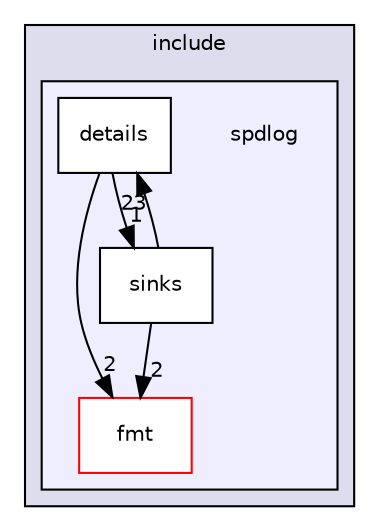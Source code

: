 digraph "C:/Dev/Nigredo/Nigredo/vendor/spdlog/include/spdlog" {
  compound=true
  node [ fontsize="10", fontname="Helvetica"];
  edge [ labelfontsize="10", labelfontname="Helvetica"];
  subgraph clusterdir_7fcfb1c3adf7720378f7a2e986e94e30 {
    graph [ bgcolor="#ddddee", pencolor="black", label="include" fontname="Helvetica", fontsize="10", URL="dir_7fcfb1c3adf7720378f7a2e986e94e30.html"]
  subgraph clusterdir_b695df804d786102fe2429e4b2badf33 {
    graph [ bgcolor="#eeeeff", pencolor="black", label="" URL="dir_b695df804d786102fe2429e4b2badf33.html"];
    dir_b695df804d786102fe2429e4b2badf33 [shape=plaintext label="spdlog"];
    dir_d6a070970dd1d40a20fa725cc9ef8e27 [shape=box label="details" color="black" fillcolor="white" style="filled" URL="dir_d6a070970dd1d40a20fa725cc9ef8e27.html"];
    dir_f175da8d62c4727ccd7fed23bbc7478a [shape=box label="fmt" color="red" fillcolor="white" style="filled" URL="dir_f175da8d62c4727ccd7fed23bbc7478a.html"];
    dir_367044eb925f27c1704e063233e86779 [shape=box label="sinks" color="black" fillcolor="white" style="filled" URL="dir_367044eb925f27c1704e063233e86779.html"];
  }
  }
  dir_d6a070970dd1d40a20fa725cc9ef8e27->dir_367044eb925f27c1704e063233e86779 [headlabel="1", labeldistance=1.5 headhref="dir_000018_000019.html"];
  dir_d6a070970dd1d40a20fa725cc9ef8e27->dir_f175da8d62c4727ccd7fed23bbc7478a [headlabel="2", labeldistance=1.5 headhref="dir_000018_000011.html"];
  dir_367044eb925f27c1704e063233e86779->dir_d6a070970dd1d40a20fa725cc9ef8e27 [headlabel="23", labeldistance=1.5 headhref="dir_000019_000018.html"];
  dir_367044eb925f27c1704e063233e86779->dir_f175da8d62c4727ccd7fed23bbc7478a [headlabel="2", labeldistance=1.5 headhref="dir_000019_000011.html"];
}

